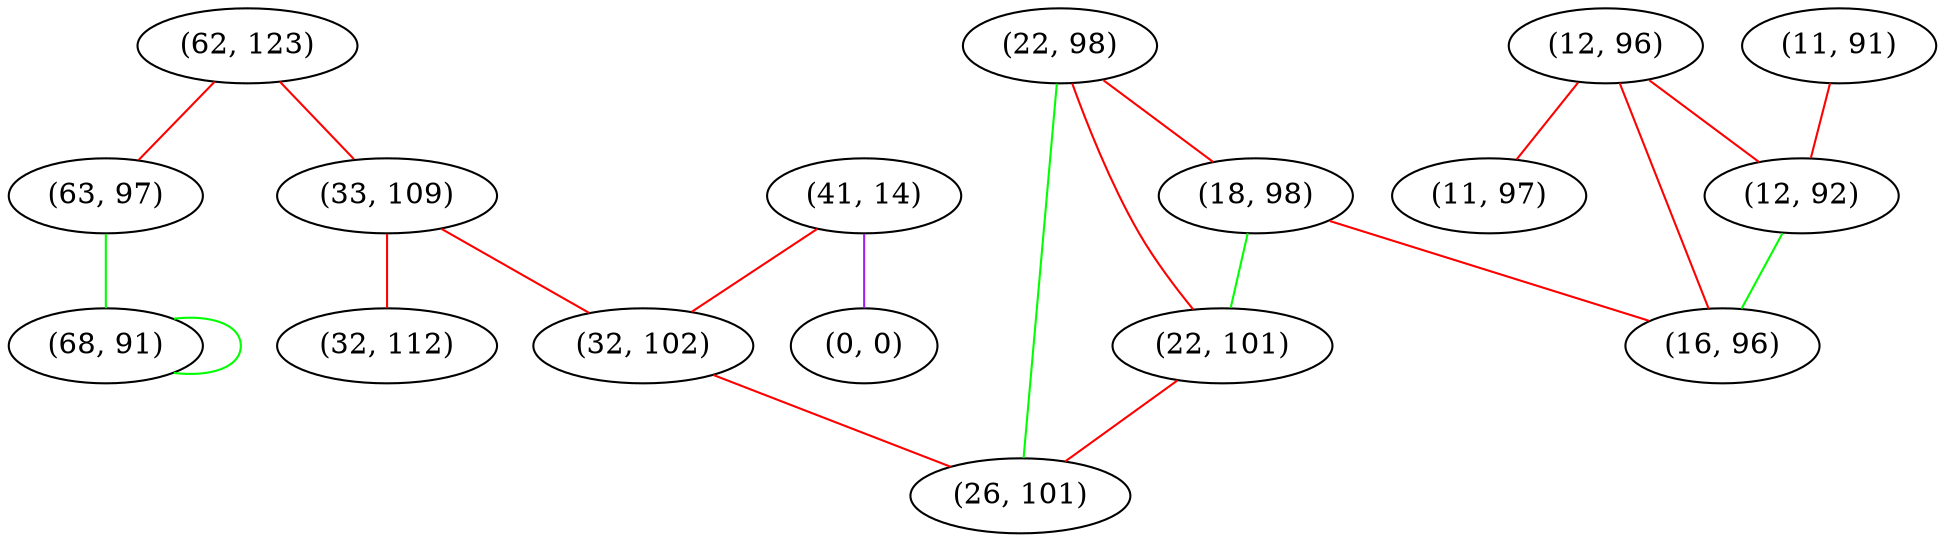 graph "" {
"(62, 123)";
"(22, 98)";
"(41, 14)";
"(18, 98)";
"(33, 109)";
"(12, 96)";
"(63, 97)";
"(22, 101)";
"(32, 102)";
"(26, 101)";
"(11, 97)";
"(11, 91)";
"(0, 0)";
"(12, 92)";
"(32, 112)";
"(68, 91)";
"(16, 96)";
"(62, 123)" -- "(33, 109)"  [color=red, key=0, weight=1];
"(62, 123)" -- "(63, 97)"  [color=red, key=0, weight=1];
"(22, 98)" -- "(26, 101)"  [color=green, key=0, weight=2];
"(22, 98)" -- "(22, 101)"  [color=red, key=0, weight=1];
"(22, 98)" -- "(18, 98)"  [color=red, key=0, weight=1];
"(41, 14)" -- "(32, 102)"  [color=red, key=0, weight=1];
"(41, 14)" -- "(0, 0)"  [color=purple, key=0, weight=4];
"(18, 98)" -- "(16, 96)"  [color=red, key=0, weight=1];
"(18, 98)" -- "(22, 101)"  [color=green, key=0, weight=2];
"(33, 109)" -- "(32, 102)"  [color=red, key=0, weight=1];
"(33, 109)" -- "(32, 112)"  [color=red, key=0, weight=1];
"(12, 96)" -- "(12, 92)"  [color=red, key=0, weight=1];
"(12, 96)" -- "(11, 97)"  [color=red, key=0, weight=1];
"(12, 96)" -- "(16, 96)"  [color=red, key=0, weight=1];
"(63, 97)" -- "(68, 91)"  [color=green, key=0, weight=2];
"(22, 101)" -- "(26, 101)"  [color=red, key=0, weight=1];
"(32, 102)" -- "(26, 101)"  [color=red, key=0, weight=1];
"(11, 91)" -- "(12, 92)"  [color=red, key=0, weight=1];
"(12, 92)" -- "(16, 96)"  [color=green, key=0, weight=2];
"(68, 91)" -- "(68, 91)"  [color=green, key=0, weight=2];
}
